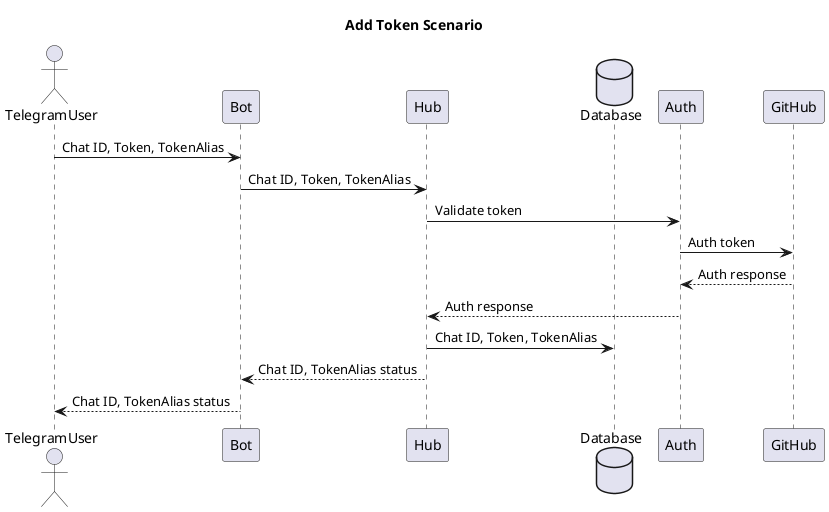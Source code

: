 @startuml
title Add Token Scenario
actor       TelegramUser as user
participant Bot as bot
participant Hub as hub
database    Database    as db
participant Auth as auth
participant GitHub as github

user -> bot : Chat ID, Token, TokenAlias
bot -> hub : Chat ID, Token, TokenAlias
hub -> auth: Validate token
auth -> github: Auth token
github --> auth: Auth response
auth --> hub: Auth response
hub -> db: Chat ID, Token, TokenAlias
hub --> bot: Chat ID, TokenAlias status
bot --> user: Chat ID, TokenAlias status
@enduml
